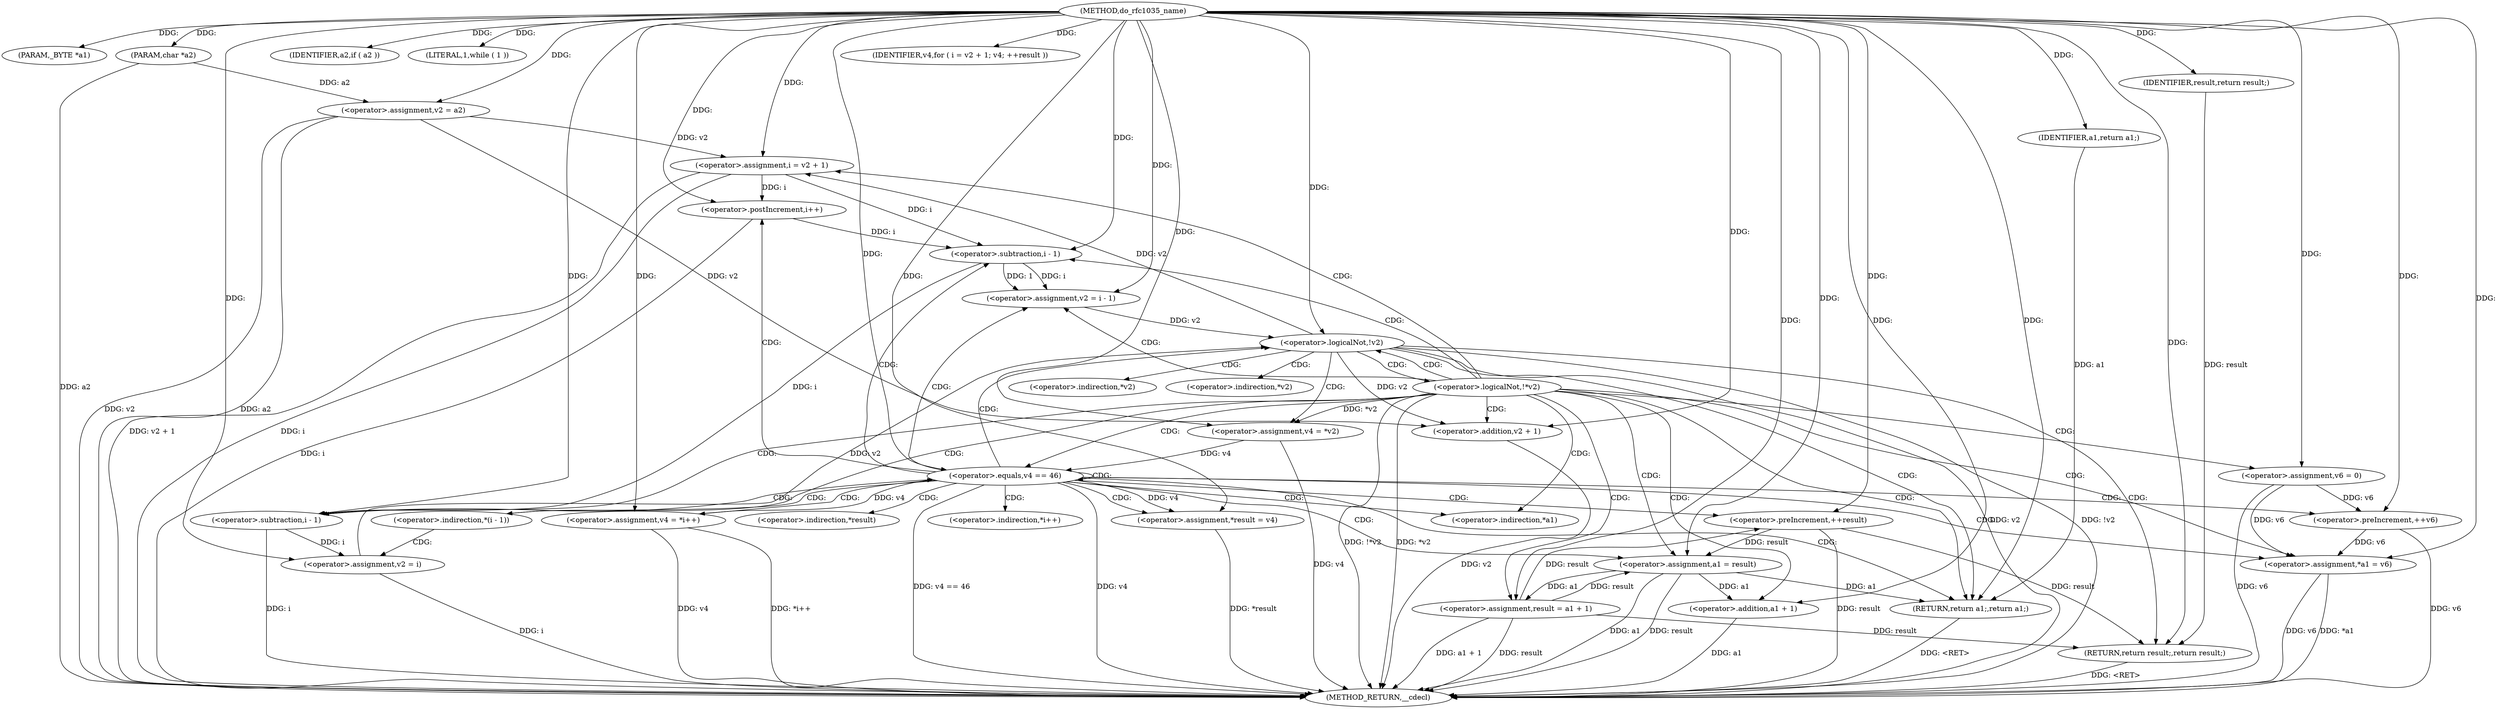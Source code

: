 digraph do_rfc1035_name {  
"1000106" [label = "(METHOD,do_rfc1035_name)" ]
"1000194" [label = "(METHOD_RETURN,__cdecl)" ]
"1000107" [label = "(PARAM,_BYTE *a1)" ]
"1000108" [label = "(PARAM,char *a2)" ]
"1000115" [label = "(<operator>.assignment,v2 = a2)" ]
"1000119" [label = "(IDENTIFIER,a2,if ( a2 ))" ]
"1000122" [label = "(LITERAL,1,while ( 1 ))" ]
"1000124" [label = "(<operator>.assignment,v4 = *v2)" ]
"1000129" [label = "(<operator>.logicalNot,!*v2)" ]
"1000133" [label = "(<operator>.assignment,result = a1 + 1)" ]
"1000135" [label = "(<operator>.addition,a1 + 1)" ]
"1000138" [label = "(<operator>.assignment,v6 = 0)" ]
"1000142" [label = "(<operator>.assignment,i = v2 + 1)" ]
"1000144" [label = "(<operator>.addition,v2 + 1)" ]
"1000147" [label = "(IDENTIFIER,v4,for ( i = v2 + 1; v4; ++result ))" ]
"1000148" [label = "(<operator>.preIncrement,++result)" ]
"1000152" [label = "(<operator>.equals,v4 == 46)" ]
"1000156" [label = "(<operator>.assignment,*result = v4)" ]
"1000160" [label = "(<operator>.assignment,v4 = *i++)" ]
"1000163" [label = "(<operator>.postIncrement,i++)" ]
"1000165" [label = "(<operator>.preIncrement,++v6)" ]
"1000167" [label = "(<operator>.assignment,*a1 = v6)" ]
"1000171" [label = "(<operator>.assignment,v2 = i - 1)" ]
"1000173" [label = "(<operator>.subtraction,i - 1)" ]
"1000178" [label = "(<operator>.subtraction,i - 1)" ]
"1000181" [label = "(<operator>.assignment,v2 = i)" ]
"1000184" [label = "(<operator>.assignment,a1 = result)" ]
"1000188" [label = "(<operator>.logicalNot,!v2)" ]
"1000190" [label = "(RETURN,return result;,return result;)" ]
"1000191" [label = "(IDENTIFIER,result,return result;)" ]
"1000192" [label = "(RETURN,return a1;,return a1;)" ]
"1000193" [label = "(IDENTIFIER,a1,return a1;)" ]
"1000126" [label = "(<operator>.indirection,*v2)" ]
"1000130" [label = "(<operator>.indirection,*v2)" ]
"1000157" [label = "(<operator>.indirection,*result)" ]
"1000162" [label = "(<operator>.indirection,*i++)" ]
"1000168" [label = "(<operator>.indirection,*a1)" ]
"1000177" [label = "(<operator>.indirection,*(i - 1))" ]
  "1000192" -> "1000194"  [ label = "DDG: <RET>"] 
  "1000190" -> "1000194"  [ label = "DDG: <RET>"] 
  "1000152" -> "1000194"  [ label = "DDG: v4 == 46"] 
  "1000148" -> "1000194"  [ label = "DDG: result"] 
  "1000184" -> "1000194"  [ label = "DDG: a1"] 
  "1000167" -> "1000194"  [ label = "DDG: v6"] 
  "1000178" -> "1000194"  [ label = "DDG: i"] 
  "1000144" -> "1000194"  [ label = "DDG: v2"] 
  "1000129" -> "1000194"  [ label = "DDG: !*v2"] 
  "1000163" -> "1000194"  [ label = "DDG: i"] 
  "1000142" -> "1000194"  [ label = "DDG: v2 + 1"] 
  "1000135" -> "1000194"  [ label = "DDG: a1"] 
  "1000160" -> "1000194"  [ label = "DDG: v4"] 
  "1000142" -> "1000194"  [ label = "DDG: i"] 
  "1000115" -> "1000194"  [ label = "DDG: a2"] 
  "1000138" -> "1000194"  [ label = "DDG: v6"] 
  "1000188" -> "1000194"  [ label = "DDG: v2"] 
  "1000165" -> "1000194"  [ label = "DDG: v6"] 
  "1000156" -> "1000194"  [ label = "DDG: *result"] 
  "1000133" -> "1000194"  [ label = "DDG: result"] 
  "1000129" -> "1000194"  [ label = "DDG: *v2"] 
  "1000152" -> "1000194"  [ label = "DDG: v4"] 
  "1000181" -> "1000194"  [ label = "DDG: i"] 
  "1000115" -> "1000194"  [ label = "DDG: v2"] 
  "1000188" -> "1000194"  [ label = "DDG: !v2"] 
  "1000133" -> "1000194"  [ label = "DDG: a1 + 1"] 
  "1000124" -> "1000194"  [ label = "DDG: v4"] 
  "1000167" -> "1000194"  [ label = "DDG: *a1"] 
  "1000108" -> "1000194"  [ label = "DDG: a2"] 
  "1000160" -> "1000194"  [ label = "DDG: *i++"] 
  "1000184" -> "1000194"  [ label = "DDG: result"] 
  "1000106" -> "1000107"  [ label = "DDG: "] 
  "1000106" -> "1000108"  [ label = "DDG: "] 
  "1000108" -> "1000115"  [ label = "DDG: a2"] 
  "1000106" -> "1000115"  [ label = "DDG: "] 
  "1000106" -> "1000119"  [ label = "DDG: "] 
  "1000106" -> "1000122"  [ label = "DDG: "] 
  "1000129" -> "1000124"  [ label = "DDG: *v2"] 
  "1000106" -> "1000124"  [ label = "DDG: "] 
  "1000184" -> "1000133"  [ label = "DDG: a1"] 
  "1000106" -> "1000133"  [ label = "DDG: "] 
  "1000184" -> "1000135"  [ label = "DDG: a1"] 
  "1000106" -> "1000135"  [ label = "DDG: "] 
  "1000106" -> "1000138"  [ label = "DDG: "] 
  "1000188" -> "1000142"  [ label = "DDG: v2"] 
  "1000115" -> "1000142"  [ label = "DDG: v2"] 
  "1000106" -> "1000142"  [ label = "DDG: "] 
  "1000188" -> "1000144"  [ label = "DDG: v2"] 
  "1000115" -> "1000144"  [ label = "DDG: v2"] 
  "1000106" -> "1000144"  [ label = "DDG: "] 
  "1000106" -> "1000147"  [ label = "DDG: "] 
  "1000133" -> "1000148"  [ label = "DDG: result"] 
  "1000106" -> "1000148"  [ label = "DDG: "] 
  "1000160" -> "1000152"  [ label = "DDG: v4"] 
  "1000124" -> "1000152"  [ label = "DDG: v4"] 
  "1000106" -> "1000152"  [ label = "DDG: "] 
  "1000152" -> "1000156"  [ label = "DDG: v4"] 
  "1000106" -> "1000156"  [ label = "DDG: "] 
  "1000106" -> "1000160"  [ label = "DDG: "] 
  "1000142" -> "1000163"  [ label = "DDG: i"] 
  "1000106" -> "1000163"  [ label = "DDG: "] 
  "1000138" -> "1000165"  [ label = "DDG: v6"] 
  "1000106" -> "1000165"  [ label = "DDG: "] 
  "1000138" -> "1000167"  [ label = "DDG: v6"] 
  "1000165" -> "1000167"  [ label = "DDG: v6"] 
  "1000106" -> "1000167"  [ label = "DDG: "] 
  "1000173" -> "1000171"  [ label = "DDG: i"] 
  "1000173" -> "1000171"  [ label = "DDG: 1"] 
  "1000106" -> "1000171"  [ label = "DDG: "] 
  "1000163" -> "1000173"  [ label = "DDG: i"] 
  "1000142" -> "1000173"  [ label = "DDG: i"] 
  "1000106" -> "1000173"  [ label = "DDG: "] 
  "1000173" -> "1000178"  [ label = "DDG: i"] 
  "1000106" -> "1000178"  [ label = "DDG: "] 
  "1000178" -> "1000181"  [ label = "DDG: i"] 
  "1000106" -> "1000181"  [ label = "DDG: "] 
  "1000133" -> "1000184"  [ label = "DDG: result"] 
  "1000148" -> "1000184"  [ label = "DDG: result"] 
  "1000106" -> "1000184"  [ label = "DDG: "] 
  "1000181" -> "1000188"  [ label = "DDG: v2"] 
  "1000171" -> "1000188"  [ label = "DDG: v2"] 
  "1000106" -> "1000188"  [ label = "DDG: "] 
  "1000191" -> "1000190"  [ label = "DDG: result"] 
  "1000133" -> "1000190"  [ label = "DDG: result"] 
  "1000148" -> "1000190"  [ label = "DDG: result"] 
  "1000106" -> "1000190"  [ label = "DDG: "] 
  "1000106" -> "1000191"  [ label = "DDG: "] 
  "1000193" -> "1000192"  [ label = "DDG: a1"] 
  "1000184" -> "1000192"  [ label = "DDG: a1"] 
  "1000106" -> "1000192"  [ label = "DDG: "] 
  "1000106" -> "1000193"  [ label = "DDG: "] 
  "1000129" -> "1000192"  [ label = "CDG: "] 
  "1000129" -> "1000144"  [ label = "CDG: "] 
  "1000129" -> "1000142"  [ label = "CDG: "] 
  "1000129" -> "1000138"  [ label = "CDG: "] 
  "1000129" -> "1000135"  [ label = "CDG: "] 
  "1000129" -> "1000133"  [ label = "CDG: "] 
  "1000129" -> "1000173"  [ label = "CDG: "] 
  "1000129" -> "1000171"  [ label = "CDG: "] 
  "1000129" -> "1000168"  [ label = "CDG: "] 
  "1000129" -> "1000167"  [ label = "CDG: "] 
  "1000129" -> "1000188"  [ label = "CDG: "] 
  "1000129" -> "1000184"  [ label = "CDG: "] 
  "1000129" -> "1000178"  [ label = "CDG: "] 
  "1000129" -> "1000177"  [ label = "CDG: "] 
  "1000129" -> "1000152"  [ label = "CDG: "] 
  "1000152" -> "1000165"  [ label = "CDG: "] 
  "1000152" -> "1000163"  [ label = "CDG: "] 
  "1000152" -> "1000162"  [ label = "CDG: "] 
  "1000152" -> "1000160"  [ label = "CDG: "] 
  "1000152" -> "1000157"  [ label = "CDG: "] 
  "1000152" -> "1000156"  [ label = "CDG: "] 
  "1000152" -> "1000148"  [ label = "CDG: "] 
  "1000152" -> "1000173"  [ label = "CDG: "] 
  "1000152" -> "1000171"  [ label = "CDG: "] 
  "1000152" -> "1000168"  [ label = "CDG: "] 
  "1000152" -> "1000167"  [ label = "CDG: "] 
  "1000152" -> "1000192"  [ label = "CDG: "] 
  "1000152" -> "1000188"  [ label = "CDG: "] 
  "1000152" -> "1000184"  [ label = "CDG: "] 
  "1000152" -> "1000178"  [ label = "CDG: "] 
  "1000152" -> "1000177"  [ label = "CDG: "] 
  "1000152" -> "1000152"  [ label = "CDG: "] 
  "1000177" -> "1000181"  [ label = "CDG: "] 
  "1000188" -> "1000190"  [ label = "CDG: "] 
  "1000188" -> "1000192"  [ label = "CDG: "] 
  "1000188" -> "1000126"  [ label = "CDG: "] 
  "1000188" -> "1000124"  [ label = "CDG: "] 
  "1000188" -> "1000130"  [ label = "CDG: "] 
  "1000188" -> "1000129"  [ label = "CDG: "] 
}

